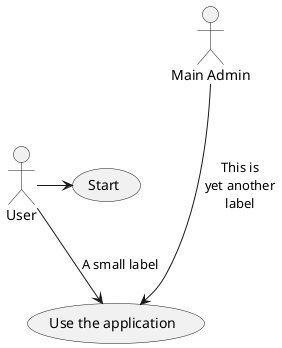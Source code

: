 @startuml
User -> (Start)
User --> (Use the application) : A small label
:Main Admin: ---> (Use the application) : This is\nyet another\nlabel
@enduml